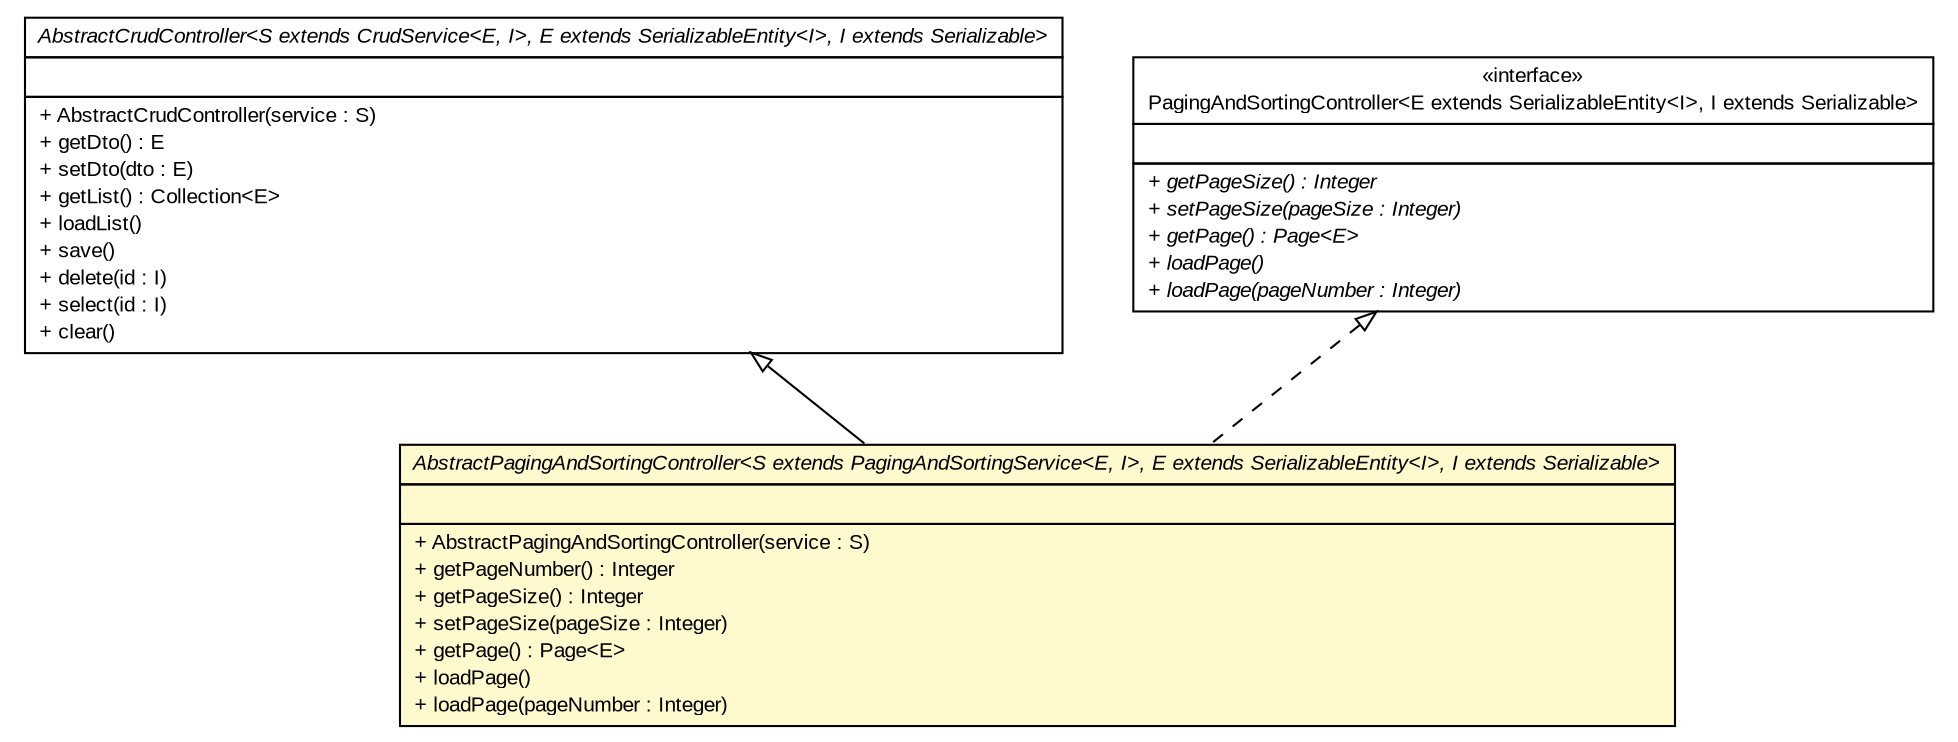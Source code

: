 #!/usr/local/bin/dot
#
# Class diagram 
# Generated by UMLGraph version R5_6 (http://www.umlgraph.org/)
#

digraph G {
	edge [fontname="arial",fontsize=10,labelfontname="arial",labelfontsize=10];
	node [fontname="arial",fontsize=10,shape=plaintext];
	nodesep=0.25;
	ranksep=0.5;
	// br.gov.to.sefaz.common.controller.AbstractPagingAndSortingController<S extends br.gov.to.sefaz.common.service.iface.PagingAndSortingService<E, I>, E extends br.gov.to.sefaz.common.model.SerializableEntity<I>, I extends java.io.Serializable>
	c25 [label=<<table title="br.gov.to.sefaz.common.controller.AbstractPagingAndSortingController" border="0" cellborder="1" cellspacing="0" cellpadding="2" port="p" bgcolor="lemonChiffon" href="./AbstractPagingAndSortingController.html">
		<tr><td><table border="0" cellspacing="0" cellpadding="1">
<tr><td align="center" balign="center"><font face="arial italic"> AbstractPagingAndSortingController&lt;S extends PagingAndSortingService&lt;E, I&gt;, E extends SerializableEntity&lt;I&gt;, I extends Serializable&gt; </font></td></tr>
		</table></td></tr>
		<tr><td><table border="0" cellspacing="0" cellpadding="1">
<tr><td align="left" balign="left">  </td></tr>
		</table></td></tr>
		<tr><td><table border="0" cellspacing="0" cellpadding="1">
<tr><td align="left" balign="left"> + AbstractPagingAndSortingController(service : S) </td></tr>
<tr><td align="left" balign="left"> + getPageNumber() : Integer </td></tr>
<tr><td align="left" balign="left"> + getPageSize() : Integer </td></tr>
<tr><td align="left" balign="left"> + setPageSize(pageSize : Integer) </td></tr>
<tr><td align="left" balign="left"> + getPage() : Page&lt;E&gt; </td></tr>
<tr><td align="left" balign="left"> + loadPage() </td></tr>
<tr><td align="left" balign="left"> + loadPage(pageNumber : Integer) </td></tr>
		</table></td></tr>
		</table>>, URL="./AbstractPagingAndSortingController.html", fontname="arial", fontcolor="black", fontsize=10.0];
	// br.gov.to.sefaz.common.controller.AbstractCrudController<S extends br.gov.to.sefaz.common.service.iface.CrudService<E, I>, E extends br.gov.to.sefaz.common.model.SerializableEntity<I>, I extends java.io.Serializable>
	c26 [label=<<table title="br.gov.to.sefaz.common.controller.AbstractCrudController" border="0" cellborder="1" cellspacing="0" cellpadding="2" port="p" href="./AbstractCrudController.html">
		<tr><td><table border="0" cellspacing="0" cellpadding="1">
<tr><td align="center" balign="center"><font face="arial italic"> AbstractCrudController&lt;S extends CrudService&lt;E, I&gt;, E extends SerializableEntity&lt;I&gt;, I extends Serializable&gt; </font></td></tr>
		</table></td></tr>
		<tr><td><table border="0" cellspacing="0" cellpadding="1">
<tr><td align="left" balign="left">  </td></tr>
		</table></td></tr>
		<tr><td><table border="0" cellspacing="0" cellpadding="1">
<tr><td align="left" balign="left"> + AbstractCrudController(service : S) </td></tr>
<tr><td align="left" balign="left"> + getDto() : E </td></tr>
<tr><td align="left" balign="left"> + setDto(dto : E) </td></tr>
<tr><td align="left" balign="left"> + getList() : Collection&lt;E&gt; </td></tr>
<tr><td align="left" balign="left"> + loadList() </td></tr>
<tr><td align="left" balign="left"> + save() </td></tr>
<tr><td align="left" balign="left"> + delete(id : I) </td></tr>
<tr><td align="left" balign="left"> + select(id : I) </td></tr>
<tr><td align="left" balign="left"> + clear() </td></tr>
		</table></td></tr>
		</table>>, URL="./AbstractCrudController.html", fontname="arial", fontcolor="black", fontsize=10.0];
	// br.gov.to.sefaz.common.controller.iface.PagingAndSortingController<E extends br.gov.to.sefaz.common.model.SerializableEntity<I>, I extends java.io.Serializable>
	c28 [label=<<table title="br.gov.to.sefaz.common.controller.iface.PagingAndSortingController" border="0" cellborder="1" cellspacing="0" cellpadding="2" port="p" href="./iface/PagingAndSortingController.html">
		<tr><td><table border="0" cellspacing="0" cellpadding="1">
<tr><td align="center" balign="center"> &#171;interface&#187; </td></tr>
<tr><td align="center" balign="center"> PagingAndSortingController&lt;E extends SerializableEntity&lt;I&gt;, I extends Serializable&gt; </td></tr>
		</table></td></tr>
		<tr><td><table border="0" cellspacing="0" cellpadding="1">
<tr><td align="left" balign="left">  </td></tr>
		</table></td></tr>
		<tr><td><table border="0" cellspacing="0" cellpadding="1">
<tr><td align="left" balign="left"><font face="arial italic" point-size="10.0"> + getPageSize() : Integer </font></td></tr>
<tr><td align="left" balign="left"><font face="arial italic" point-size="10.0"> + setPageSize(pageSize : Integer) </font></td></tr>
<tr><td align="left" balign="left"><font face="arial italic" point-size="10.0"> + getPage() : Page&lt;E&gt; </font></td></tr>
<tr><td align="left" balign="left"><font face="arial italic" point-size="10.0"> + loadPage() </font></td></tr>
<tr><td align="left" balign="left"><font face="arial italic" point-size="10.0"> + loadPage(pageNumber : Integer) </font></td></tr>
		</table></td></tr>
		</table>>, URL="./iface/PagingAndSortingController.html", fontname="arial", fontcolor="black", fontsize=10.0];
	//br.gov.to.sefaz.common.controller.AbstractPagingAndSortingController<S extends br.gov.to.sefaz.common.service.iface.PagingAndSortingService<E, I>, E extends br.gov.to.sefaz.common.model.SerializableEntity<I>, I extends java.io.Serializable> extends br.gov.to.sefaz.common.controller.AbstractCrudController<S, E, I>
	c26:p -> c25:p [dir=back,arrowtail=empty];
	//br.gov.to.sefaz.common.controller.AbstractPagingAndSortingController<S extends br.gov.to.sefaz.common.service.iface.PagingAndSortingService<E, I>, E extends br.gov.to.sefaz.common.model.SerializableEntity<I>, I extends java.io.Serializable> implements br.gov.to.sefaz.common.controller.iface.PagingAndSortingController<E extends br.gov.to.sefaz.common.model.SerializableEntity<I>, I extends java.io.Serializable>
	c28:p -> c25:p [dir=back,arrowtail=empty,style=dashed];
}

